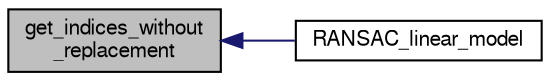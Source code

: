 digraph "get_indices_without_replacement"
{
  edge [fontname="FreeSans",fontsize="10",labelfontname="FreeSans",labelfontsize="10"];
  node [fontname="FreeSans",fontsize="10",shape=record];
  rankdir="LR";
  Node1 [label="get_indices_without\l_replacement",height=0.2,width=0.4,color="black", fillcolor="grey75", style="filled", fontcolor="black"];
  Node1 -> Node2 [dir="back",color="midnightblue",fontsize="10",style="solid",fontname="FreeSans"];
  Node2 [label="RANSAC_linear_model",height=0.2,width=0.4,color="black", fillcolor="white", style="filled",URL="$RANSAC_8h.html#ac3c27768c4b278317c7ce1f29d5b0b2d",tooltip="Perform RANSAC to fit a linear model. "];
}
